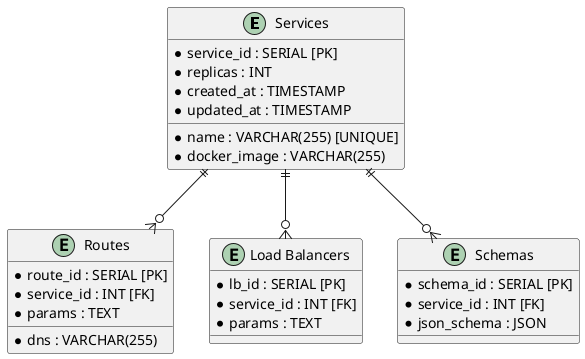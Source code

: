@startuml
entity "Services" {
    * service_id : SERIAL [PK]
    * name : VARCHAR(255) [UNIQUE]
    * docker_image : VARCHAR(255)
    * replicas : INT
    * created_at : TIMESTAMP
    * updated_at : TIMESTAMP
}

entity "Routes" {
    * route_id : SERIAL [PK]
    * service_id : INT [FK]
    * dns : VARCHAR(255)
    * params : TEXT
}

entity "Load Balancers" as LoadBalancers {
    * lb_id : SERIAL [PK]
    * service_id : INT [FK]
    * params : TEXT
}

entity "Schemas" {
    * schema_id : SERIAL [PK]
    * service_id : INT [FK]
    * json_schema : JSON
}

Services ||--o{ Routes
Services ||--o{ LoadBalancers
Services ||--o{ Schemas
@enduml